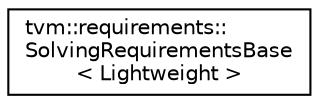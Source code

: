 digraph "Graphical Class Hierarchy"
{
  edge [fontname="Helvetica",fontsize="10",labelfontname="Helvetica",labelfontsize="10"];
  node [fontname="Helvetica",fontsize="10",shape=record];
  rankdir="LR";
  Node0 [label="tvm::requirements::\lSolvingRequirementsBase\l\< Lightweight \>",height=0.2,width=0.4,color="black", fillcolor="white", style="filled",URL="$classtvm_1_1requirements_1_1SolvingRequirementsBase.html"];
}
